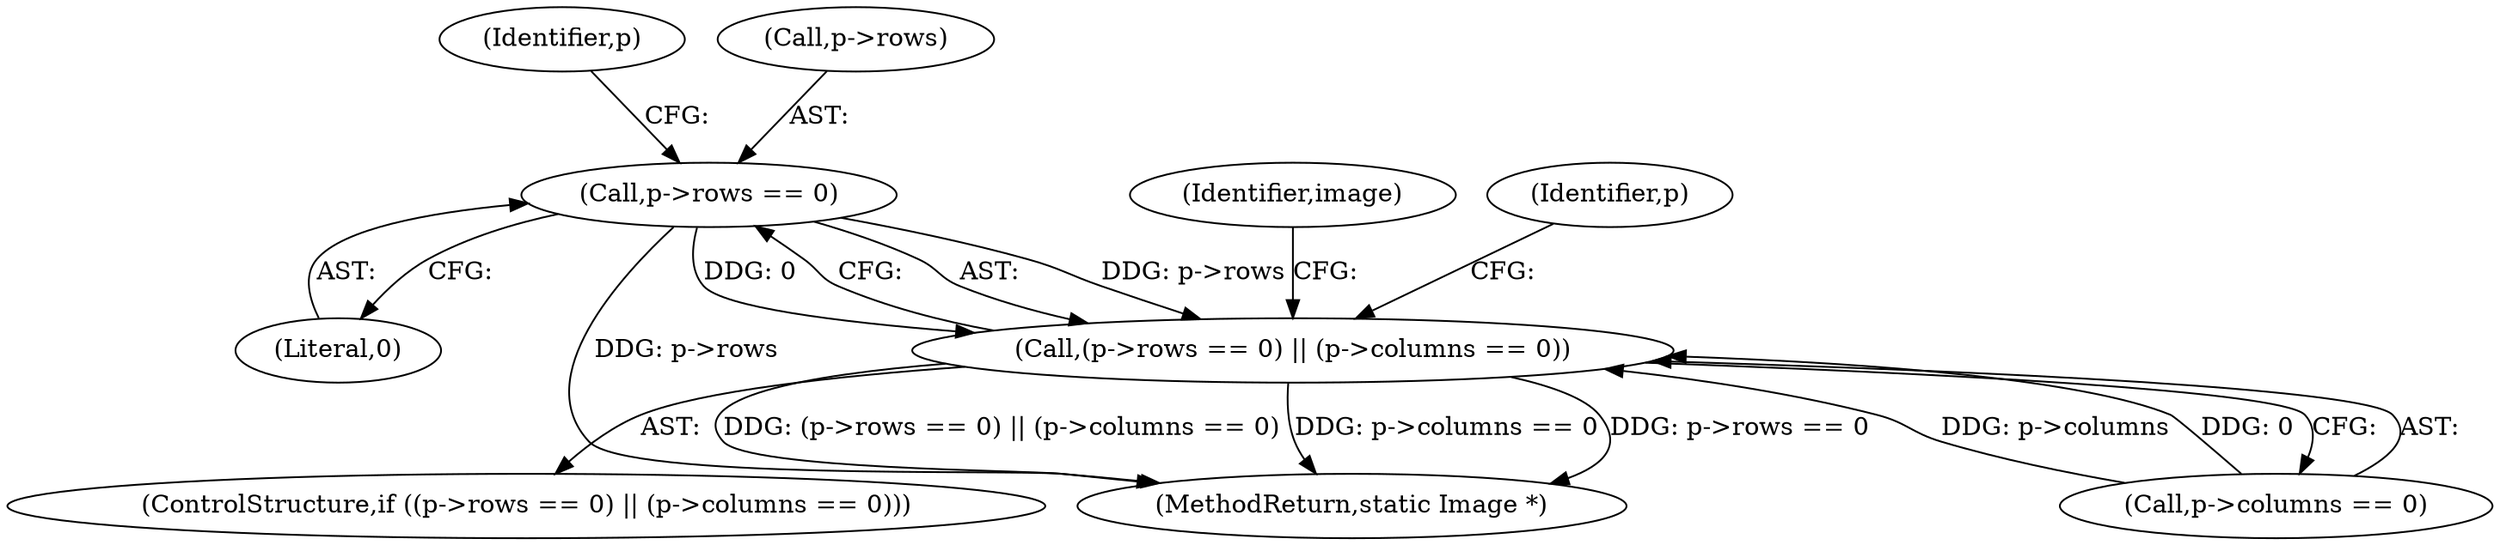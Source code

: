 digraph "0_ImageMagick_e5c063a1007506ba69e97a35effcdef944421c89@pointer" {
"1001800" [label="(Call,p->rows == 0)"];
"1001799" [label="(Call,(p->rows == 0) || (p->columns == 0))"];
"1001804" [label="(Literal,0)"];
"1001910" [label="(MethodReturn,static Image *)"];
"1001799" [label="(Call,(p->rows == 0) || (p->columns == 0))"];
"1001822" [label="(Identifier,image)"];
"1001807" [label="(Identifier,p)"];
"1001798" [label="(ControlStructure,if ((p->rows == 0) || (p->columns == 0)))"];
"1001812" [label="(Identifier,p)"];
"1001805" [label="(Call,p->columns == 0)"];
"1001800" [label="(Call,p->rows == 0)"];
"1001801" [label="(Call,p->rows)"];
"1001800" -> "1001799"  [label="AST: "];
"1001800" -> "1001804"  [label="CFG: "];
"1001801" -> "1001800"  [label="AST: "];
"1001804" -> "1001800"  [label="AST: "];
"1001807" -> "1001800"  [label="CFG: "];
"1001799" -> "1001800"  [label="CFG: "];
"1001800" -> "1001910"  [label="DDG: p->rows"];
"1001800" -> "1001799"  [label="DDG: p->rows"];
"1001800" -> "1001799"  [label="DDG: 0"];
"1001799" -> "1001798"  [label="AST: "];
"1001799" -> "1001805"  [label="CFG: "];
"1001805" -> "1001799"  [label="AST: "];
"1001812" -> "1001799"  [label="CFG: "];
"1001822" -> "1001799"  [label="CFG: "];
"1001799" -> "1001910"  [label="DDG: p->columns == 0"];
"1001799" -> "1001910"  [label="DDG: p->rows == 0"];
"1001799" -> "1001910"  [label="DDG: (p->rows == 0) || (p->columns == 0)"];
"1001805" -> "1001799"  [label="DDG: p->columns"];
"1001805" -> "1001799"  [label="DDG: 0"];
}
